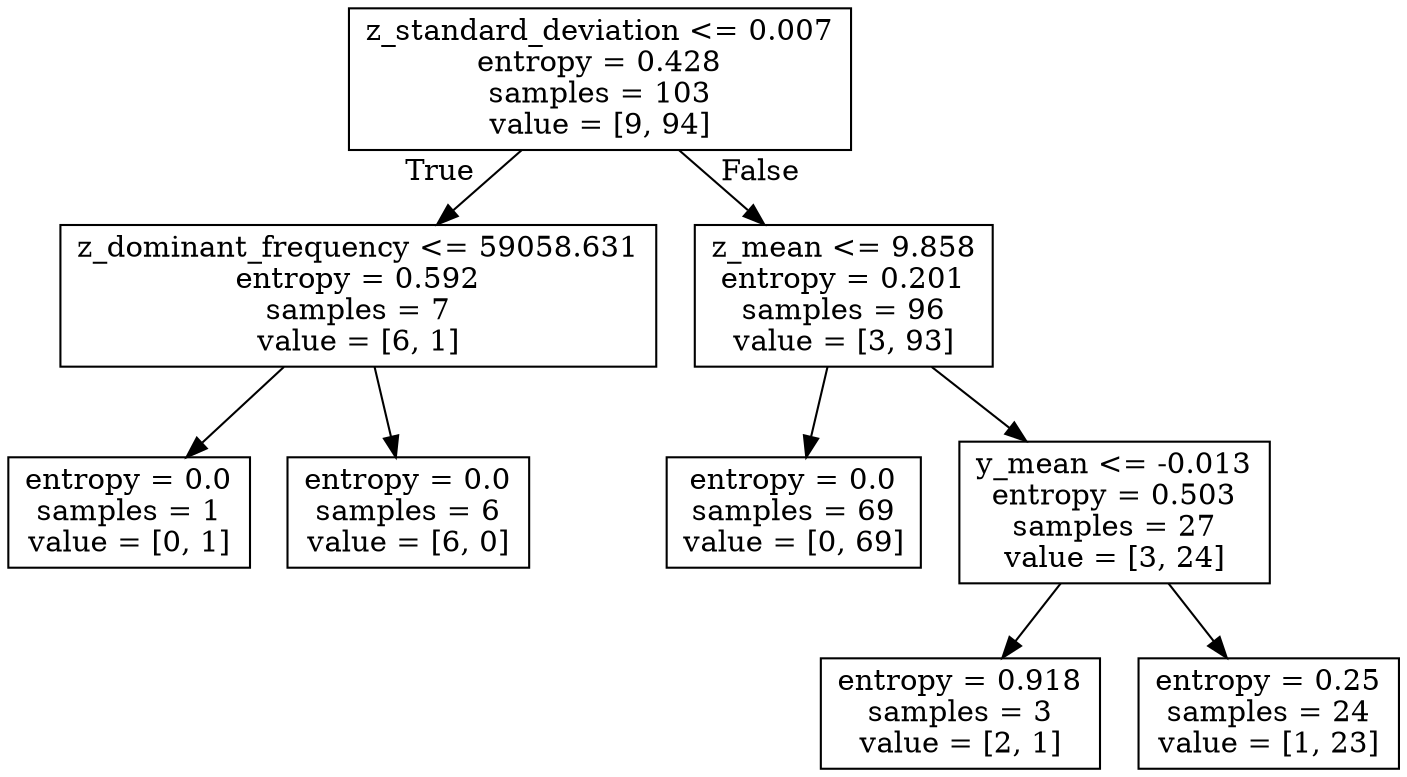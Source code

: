 digraph Tree {
node [shape=box] ;
0 [label="z_standard_deviation <= 0.007\nentropy = 0.428\nsamples = 103\nvalue = [9, 94]"] ;
1 [label="z_dominant_frequency <= 59058.631\nentropy = 0.592\nsamples = 7\nvalue = [6, 1]"] ;
0 -> 1 [labeldistance=2.5, labelangle=45, headlabel="True"] ;
2 [label="entropy = 0.0\nsamples = 1\nvalue = [0, 1]"] ;
1 -> 2 ;
3 [label="entropy = 0.0\nsamples = 6\nvalue = [6, 0]"] ;
1 -> 3 ;
4 [label="z_mean <= 9.858\nentropy = 0.201\nsamples = 96\nvalue = [3, 93]"] ;
0 -> 4 [labeldistance=2.5, labelangle=-45, headlabel="False"] ;
5 [label="entropy = 0.0\nsamples = 69\nvalue = [0, 69]"] ;
4 -> 5 ;
6 [label="y_mean <= -0.013\nentropy = 0.503\nsamples = 27\nvalue = [3, 24]"] ;
4 -> 6 ;
7 [label="entropy = 0.918\nsamples = 3\nvalue = [2, 1]"] ;
6 -> 7 ;
8 [label="entropy = 0.25\nsamples = 24\nvalue = [1, 23]"] ;
6 -> 8 ;
}